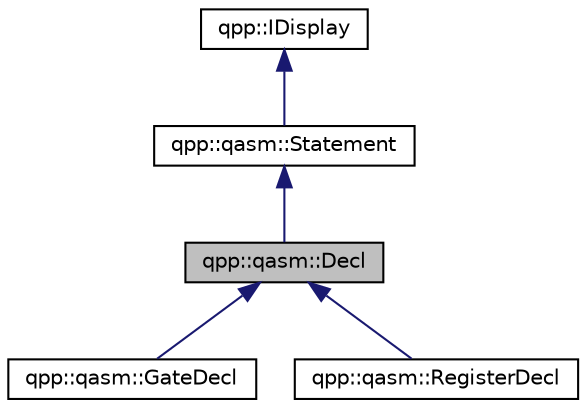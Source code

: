 digraph "qpp::qasm::Decl"
{
  edge [fontname="Helvetica",fontsize="10",labelfontname="Helvetica",labelfontsize="10"];
  node [fontname="Helvetica",fontsize="10",shape=record];
  Node0 [label="qpp::qasm::Decl",height=0.2,width=0.4,color="black", fillcolor="grey75", style="filled", fontcolor="black"];
  Node1 -> Node0 [dir="back",color="midnightblue",fontsize="10",style="solid",fontname="Helvetica"];
  Node1 [label="qpp::qasm::Statement",height=0.2,width=0.4,color="black", fillcolor="white", style="filled",URL="$classqpp_1_1qasm_1_1_statement.html",tooltip="Base class for openQASM statements. "];
  Node2 -> Node1 [dir="back",color="midnightblue",fontsize="10",style="solid",fontname="Helvetica"];
  Node2 [label="qpp::IDisplay",height=0.2,width=0.4,color="black", fillcolor="white", style="filled",URL="$classqpp_1_1_i_display.html",tooltip="Abstract class (interface) that mandates the definition of virtual std::ostream& display(std::ostream..."];
  Node0 -> Node3 [dir="back",color="midnightblue",fontsize="10",style="solid",fontname="Helvetica"];
  Node3 [label="qpp::qasm::GateDecl",height=0.2,width=0.4,color="black", fillcolor="white", style="filled",URL="$classqpp_1_1qasm_1_1_gate_decl.html",tooltip="Class for gate declarations. "];
  Node0 -> Node4 [dir="back",color="midnightblue",fontsize="10",style="solid",fontname="Helvetica"];
  Node4 [label="qpp::qasm::RegisterDecl",height=0.2,width=0.4,color="black", fillcolor="white", style="filled",URL="$classqpp_1_1qasm_1_1_register_decl.html",tooltip="Class for register declarations. "];
}
